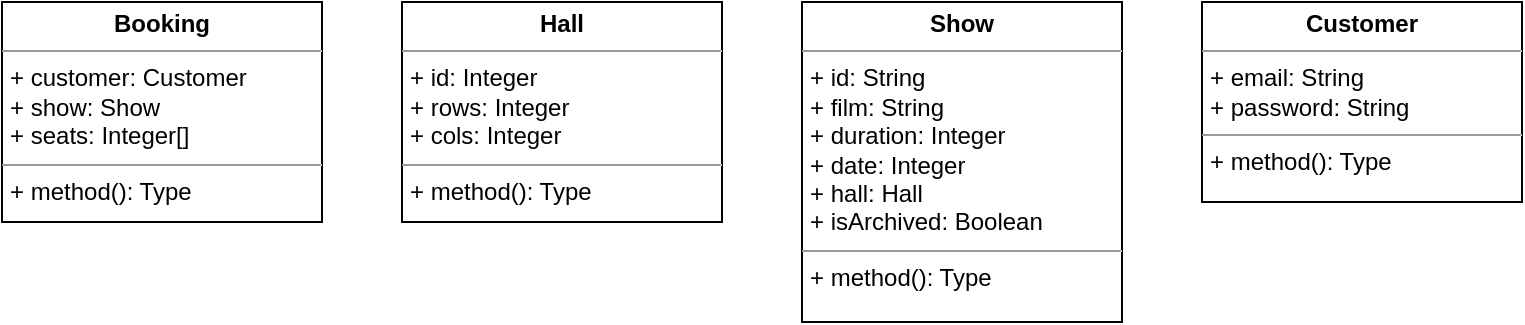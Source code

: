 <mxfile version="19.0.3" type="device"><diagram id="dj-DdR6H1jlCQPad-tbh" name="Page-1"><mxGraphModel dx="1422" dy="875" grid="1" gridSize="10" guides="1" tooltips="1" connect="1" arrows="1" fold="1" page="1" pageScale="1" pageWidth="1600" pageHeight="1200" math="0" shadow="0"><root><mxCell id="0"/><mxCell id="1" parent="0"/><mxCell id="V6FEZaB6El_ojP_tR8SB-1" value="&lt;p style=&quot;margin:0px;margin-top:4px;text-align:center;&quot;&gt;&lt;b&gt;Customer&lt;/b&gt;&lt;/p&gt;&lt;hr size=&quot;1&quot;&gt;&lt;p style=&quot;margin:0px;margin-left:4px;&quot;&gt;+ email: String&lt;/p&gt;&lt;p style=&quot;margin:0px;margin-left:4px;&quot;&gt;+ password: String&lt;/p&gt;&lt;hr size=&quot;1&quot;&gt;&lt;p style=&quot;margin:0px;margin-left:4px;&quot;&gt;+ method(): Type&lt;/p&gt;" style="verticalAlign=top;align=left;overflow=fill;fontSize=12;fontFamily=Helvetica;html=1;" vertex="1" parent="1"><mxGeometry x="640" y="40" width="160" height="100" as="geometry"/></mxCell><mxCell id="V6FEZaB6El_ojP_tR8SB-2" value="&lt;p style=&quot;margin:0px;margin-top:4px;text-align:center;&quot;&gt;&lt;b&gt;Show&lt;/b&gt;&lt;/p&gt;&lt;hr size=&quot;1&quot;&gt;&lt;p style=&quot;margin:0px;margin-left:4px;&quot;&gt;+ id: String&lt;/p&gt;&lt;p style=&quot;margin:0px;margin-left:4px;&quot;&gt;+ film: String&lt;/p&gt;&lt;p style=&quot;margin:0px;margin-left:4px;&quot;&gt;+ duration: Integer&lt;/p&gt;&lt;p style=&quot;margin:0px;margin-left:4px;&quot;&gt;+ date: Integer&lt;/p&gt;&lt;p style=&quot;margin:0px;margin-left:4px;&quot;&gt;+ hall: Hall&lt;/p&gt;&lt;p style=&quot;margin:0px;margin-left:4px;&quot;&gt;+ isArchived: Boolean&lt;/p&gt;&lt;hr size=&quot;1&quot;&gt;&lt;p style=&quot;margin:0px;margin-left:4px;&quot;&gt;+ method(): Type&lt;/p&gt;" style="verticalAlign=top;align=left;overflow=fill;fontSize=12;fontFamily=Helvetica;html=1;" vertex="1" parent="1"><mxGeometry x="440" y="40" width="160" height="160" as="geometry"/></mxCell><mxCell id="V6FEZaB6El_ojP_tR8SB-3" value="&lt;p style=&quot;margin:0px;margin-top:4px;text-align:center;&quot;&gt;&lt;b&gt;Hall&lt;/b&gt;&lt;/p&gt;&lt;hr size=&quot;1&quot;&gt;&lt;p style=&quot;margin:0px;margin-left:4px;&quot;&gt;+ id: Integer&lt;/p&gt;&lt;p style=&quot;margin:0px;margin-left:4px;&quot;&gt;+ rows: Integer&lt;/p&gt;&lt;p style=&quot;margin:0px;margin-left:4px;&quot;&gt;+ cols: Integer&lt;/p&gt;&lt;hr size=&quot;1&quot;&gt;&lt;p style=&quot;margin:0px;margin-left:4px;&quot;&gt;+ method(): Type&lt;/p&gt;" style="verticalAlign=top;align=left;overflow=fill;fontSize=12;fontFamily=Helvetica;html=1;" vertex="1" parent="1"><mxGeometry x="240" y="40" width="160" height="110" as="geometry"/></mxCell><mxCell id="V6FEZaB6El_ojP_tR8SB-4" value="&lt;p style=&quot;margin:0px;margin-top:4px;text-align:center;&quot;&gt;&lt;b&gt;Booking&lt;/b&gt;&lt;/p&gt;&lt;hr size=&quot;1&quot;&gt;&lt;p style=&quot;margin:0px;margin-left:4px;&quot;&gt;+ customer: Customer&lt;/p&gt;&lt;p style=&quot;margin:0px;margin-left:4px;&quot;&gt;+ show: Show&lt;/p&gt;&lt;p style=&quot;margin:0px;margin-left:4px;&quot;&gt;+ seats: Integer[]&lt;/p&gt;&lt;hr size=&quot;1&quot;&gt;&lt;p style=&quot;margin:0px;margin-left:4px;&quot;&gt;+ method(): Type&lt;/p&gt;" style="verticalAlign=top;align=left;overflow=fill;fontSize=12;fontFamily=Helvetica;html=1;" vertex="1" parent="1"><mxGeometry x="40" y="40" width="160" height="110" as="geometry"/></mxCell></root></mxGraphModel></diagram></mxfile>